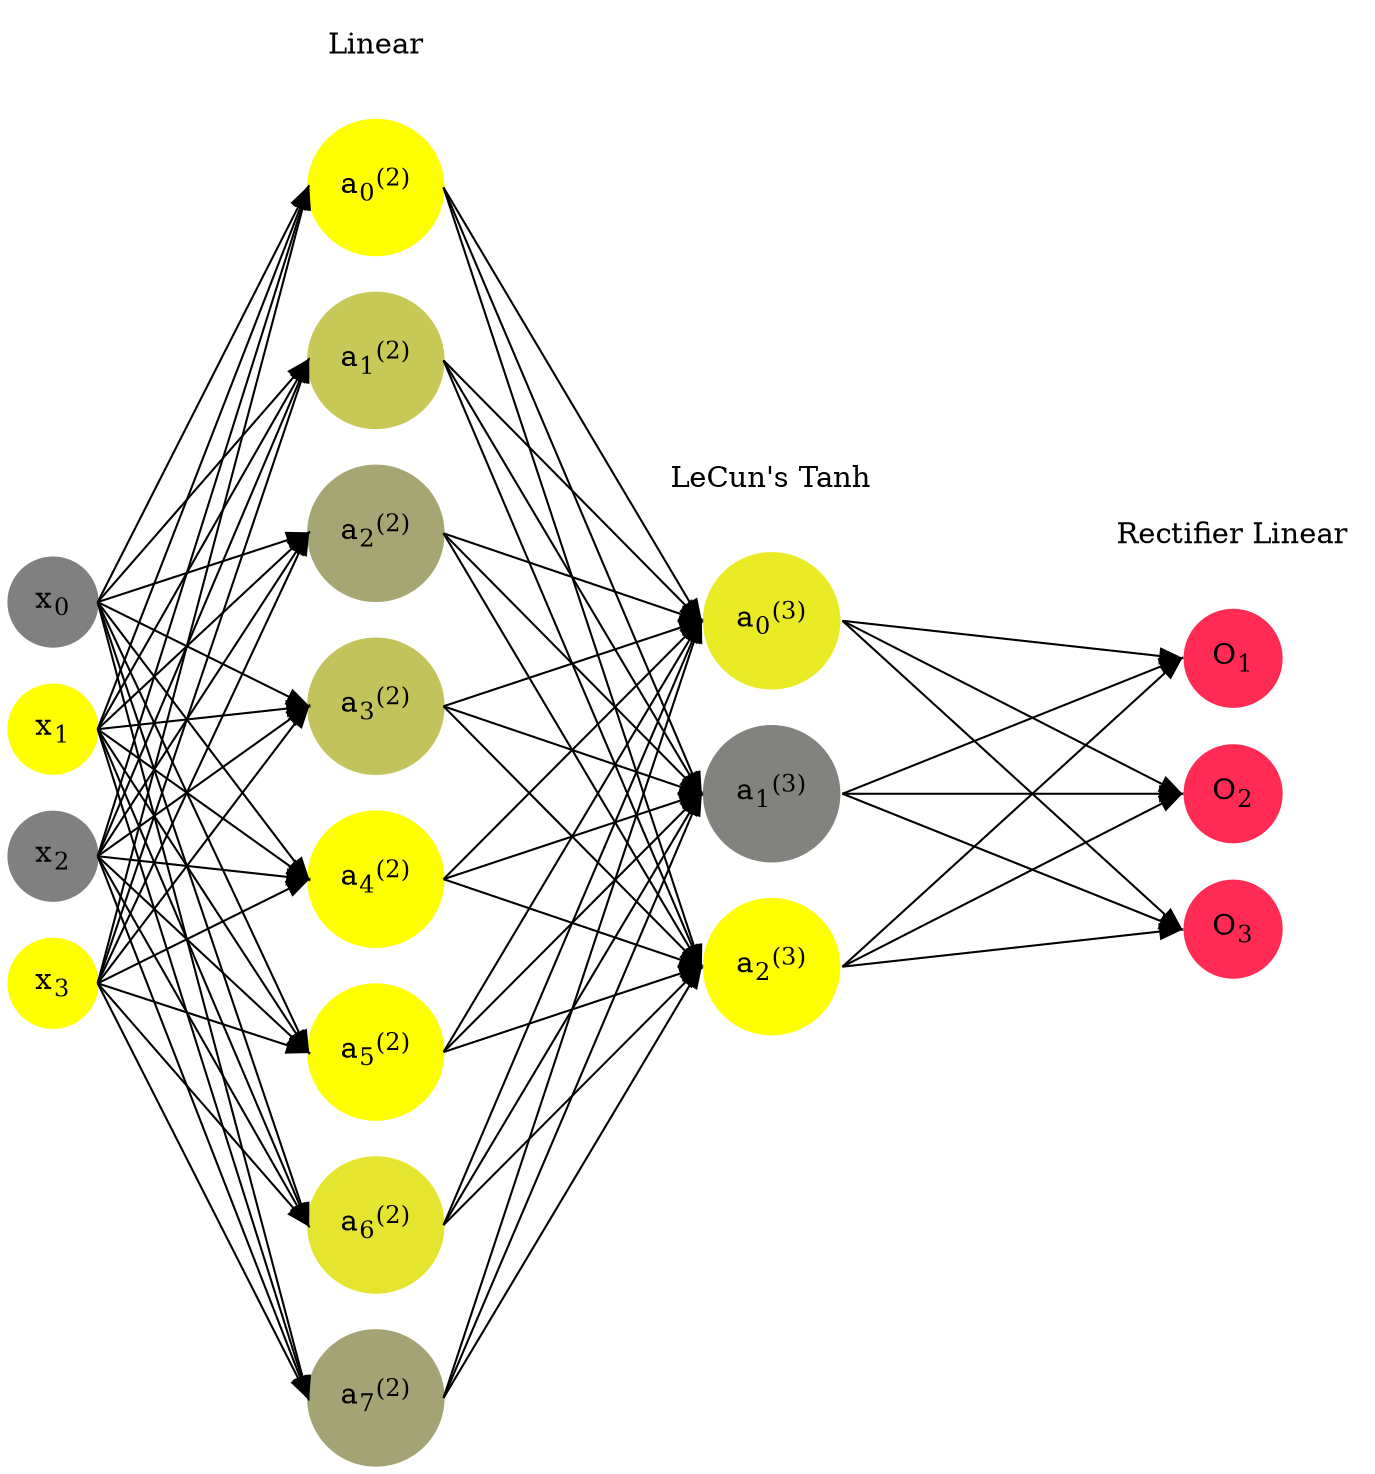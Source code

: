 digraph G {
	rankdir = LR;
	splines=false;
	edge[style=invis];
	ranksep= 1.4;
	{
	node [shape=circle, color="0.1667, 0.0, 0.5", style=filled, fillcolor="0.1667, 0.0, 0.5"];
	x0 [label=<x<sub>0</sub>>];
	}
	{
	node [shape=circle, color="0.1667, 1.0, 1.0", style=filled, fillcolor="0.1667, 1.0, 1.0"];
	x1 [label=<x<sub>1</sub>>];
	}
	{
	node [shape=circle, color="0.1667, 0.0, 0.5", style=filled, fillcolor="0.1667, 0.0, 0.5"];
	x2 [label=<x<sub>2</sub>>];
	}
	{
	node [shape=circle, color="0.1667, 1.0, 1.0", style=filled, fillcolor="0.1667, 1.0, 1.0"];
	x3 [label=<x<sub>3</sub>>];
	}
	{
	node [shape=circle, color="0.1667, 1.331290, 1.165645", style=filled, fillcolor="0.1667, 1.331290, 1.165645"];
	a02 [label=<a<sub>0</sub><sup>(2)</sup>>];
	}
	{
	node [shape=circle, color="0.1667, 0.564758, 0.782379", style=filled, fillcolor="0.1667, 0.564758, 0.782379"];
	a12 [label=<a<sub>1</sub><sup>(2)</sup>>];
	}
	{
	node [shape=circle, color="0.1667, 0.303322, 0.651661", style=filled, fillcolor="0.1667, 0.303322, 0.651661"];
	a22 [label=<a<sub>2</sub><sup>(2)</sup>>];
	}
	{
	node [shape=circle, color="0.1667, 0.526289, 0.763144", style=filled, fillcolor="0.1667, 0.526289, 0.763144"];
	a32 [label=<a<sub>3</sub><sup>(2)</sup>>];
	}
	{
	node [shape=circle, color="0.1667, 1.247132, 1.123566", style=filled, fillcolor="0.1667, 1.247132, 1.123566"];
	a42 [label=<a<sub>4</sub><sup>(2)</sup>>];
	}
	{
	node [shape=circle, color="0.1667, 1.338845, 1.169422", style=filled, fillcolor="0.1667, 1.338845, 1.169422"];
	a52 [label=<a<sub>5</sub><sup>(2)</sup>>];
	}
	{
	node [shape=circle, color="0.1667, 0.793176, 0.896588", style=filled, fillcolor="0.1667, 0.793176, 0.896588"];
	a62 [label=<a<sub>6</sub><sup>(2)</sup>>];
	}
	{
	node [shape=circle, color="0.1667, 0.274621, 0.637311", style=filled, fillcolor="0.1667, 0.274621, 0.637311"];
	a72 [label=<a<sub>7</sub><sup>(2)</sup>>];
	}
	{
	node [shape=circle, color="0.1667, 0.841235, 0.920618", style=filled, fillcolor="0.1667, 0.841235, 0.920618"];
	a03 [label=<a<sub>0</sub><sup>(3)</sup>>];
	}
	{
	node [shape=circle, color="0.1667, 0.016551, 0.508275", style=filled, fillcolor="0.1667, 0.016551, 0.508275"];
	a13 [label=<a<sub>1</sub><sup>(3)</sup>>];
	}
	{
	node [shape=circle, color="0.1667, 1.684505, 1.342252", style=filled, fillcolor="0.1667, 1.684505, 1.342252"];
	a23 [label=<a<sub>2</sub><sup>(3)</sup>>];
	}
	{
	node [shape=circle, color="0.9667, 0.83, 1.0", style=filled, fillcolor="0.9667, 0.83, 1.0"];
	O1 [label=<O<sub>1</sub>>];
	}
	{
	node [shape=circle, color="0.9667, 0.83, 1.0", style=filled, fillcolor="0.9667, 0.83, 1.0"];
	O2 [label=<O<sub>2</sub>>];
	}
	{
	node [shape=circle, color="0.9667, 0.83, 1.0", style=filled, fillcolor="0.9667, 0.83, 1.0"];
	O3 [label=<O<sub>3</sub>>];
	}
	{
	rank=same;
	x0->x1->x2->x3;
	}
	{
	rank=same;
	a02->a12->a22->a32->a42->a52->a62->a72;
	}
	{
	rank=same;
	a03->a13->a23;
	}
	{
	rank=same;
	O1->O2->O3;
	}
	l1 [shape=plaintext,label="Linear"];
	l1->a02;
	{rank=same; l1;a02};
	l2 [shape=plaintext,label="LeCun's Tanh"];
	l2->a03;
	{rank=same; l2;a03};
	l3 [shape=plaintext,label="Rectifier Linear"];
	l3->O1;
	{rank=same; l3;O1};
edge[style=solid, tailport=e, headport=w];
	{x0;x1;x2;x3} -> {a02;a12;a22;a32;a42;a52;a62;a72};
	{a02;a12;a22;a32;a42;a52;a62;a72} -> {a03;a13;a23};
	{a03;a13;a23} -> {O1,O2,O3};
}